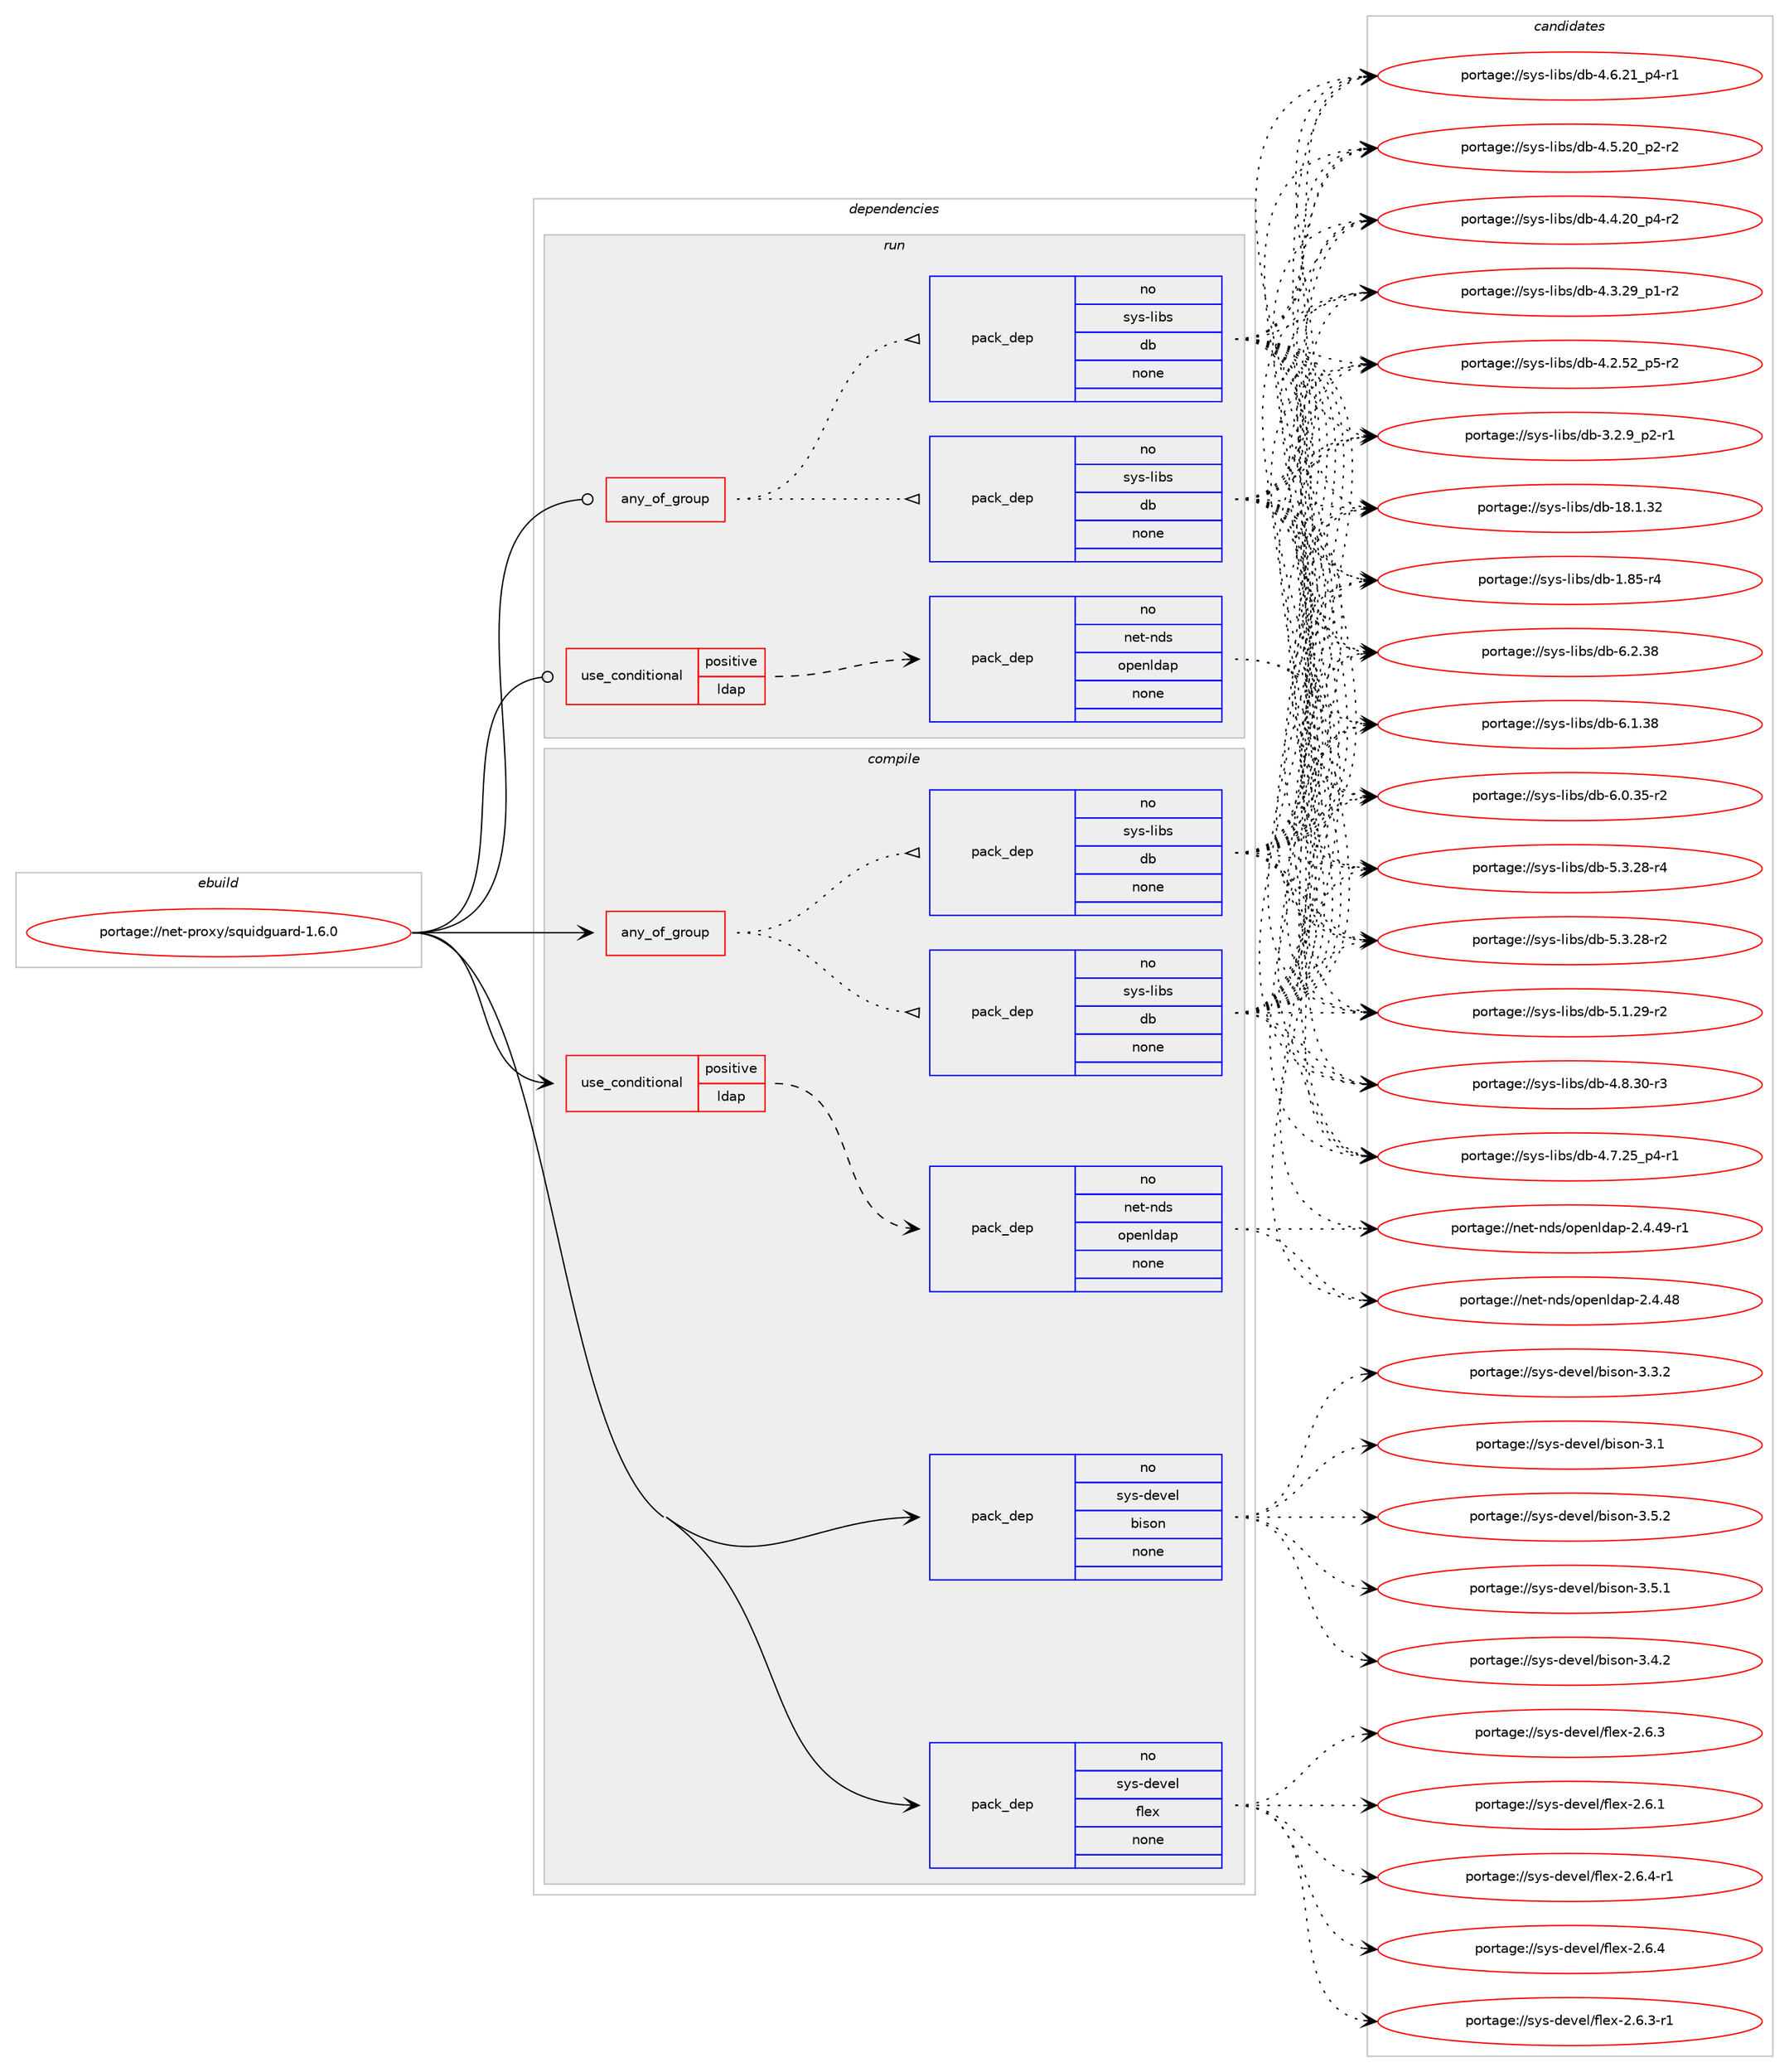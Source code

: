 digraph prolog {

# *************
# Graph options
# *************

newrank=true;
concentrate=true;
compound=true;
graph [rankdir=LR,fontname=Helvetica,fontsize=10,ranksep=1.5];#, ranksep=2.5, nodesep=0.2];
edge  [arrowhead=vee];
node  [fontname=Helvetica,fontsize=10];

# **********
# The ebuild
# **********

subgraph cluster_leftcol {
color=gray;
rank=same;
label=<<i>ebuild</i>>;
id [label="portage://net-proxy/squidguard-1.6.0", color=red, width=4, href="../net-proxy/squidguard-1.6.0.svg"];
}

# ****************
# The dependencies
# ****************

subgraph cluster_midcol {
color=gray;
label=<<i>dependencies</i>>;
subgraph cluster_compile {
fillcolor="#eeeeee";
style=filled;
label=<<i>compile</i>>;
subgraph any1357 {
dependency71624 [label=<<TABLE BORDER="0" CELLBORDER="1" CELLSPACING="0" CELLPADDING="4"><TR><TD CELLPADDING="10">any_of_group</TD></TR></TABLE>>, shape=none, color=red];subgraph pack55879 {
dependency71625 [label=<<TABLE BORDER="0" CELLBORDER="1" CELLSPACING="0" CELLPADDING="4" WIDTH="220"><TR><TD ROWSPAN="6" CELLPADDING="30">pack_dep</TD></TR><TR><TD WIDTH="110">no</TD></TR><TR><TD>sys-libs</TD></TR><TR><TD>db</TD></TR><TR><TD>none</TD></TR><TR><TD></TD></TR></TABLE>>, shape=none, color=blue];
}
dependency71624:e -> dependency71625:w [weight=20,style="dotted",arrowhead="oinv"];
subgraph pack55880 {
dependency71626 [label=<<TABLE BORDER="0" CELLBORDER="1" CELLSPACING="0" CELLPADDING="4" WIDTH="220"><TR><TD ROWSPAN="6" CELLPADDING="30">pack_dep</TD></TR><TR><TD WIDTH="110">no</TD></TR><TR><TD>sys-libs</TD></TR><TR><TD>db</TD></TR><TR><TD>none</TD></TR><TR><TD></TD></TR></TABLE>>, shape=none, color=blue];
}
dependency71624:e -> dependency71626:w [weight=20,style="dotted",arrowhead="oinv"];
}
id:e -> dependency71624:w [weight=20,style="solid",arrowhead="vee"];
subgraph cond14327 {
dependency71627 [label=<<TABLE BORDER="0" CELLBORDER="1" CELLSPACING="0" CELLPADDING="4"><TR><TD ROWSPAN="3" CELLPADDING="10">use_conditional</TD></TR><TR><TD>positive</TD></TR><TR><TD>ldap</TD></TR></TABLE>>, shape=none, color=red];
subgraph pack55881 {
dependency71628 [label=<<TABLE BORDER="0" CELLBORDER="1" CELLSPACING="0" CELLPADDING="4" WIDTH="220"><TR><TD ROWSPAN="6" CELLPADDING="30">pack_dep</TD></TR><TR><TD WIDTH="110">no</TD></TR><TR><TD>net-nds</TD></TR><TR><TD>openldap</TD></TR><TR><TD>none</TD></TR><TR><TD></TD></TR></TABLE>>, shape=none, color=blue];
}
dependency71627:e -> dependency71628:w [weight=20,style="dashed",arrowhead="vee"];
}
id:e -> dependency71627:w [weight=20,style="solid",arrowhead="vee"];
subgraph pack55882 {
dependency71629 [label=<<TABLE BORDER="0" CELLBORDER="1" CELLSPACING="0" CELLPADDING="4" WIDTH="220"><TR><TD ROWSPAN="6" CELLPADDING="30">pack_dep</TD></TR><TR><TD WIDTH="110">no</TD></TR><TR><TD>sys-devel</TD></TR><TR><TD>bison</TD></TR><TR><TD>none</TD></TR><TR><TD></TD></TR></TABLE>>, shape=none, color=blue];
}
id:e -> dependency71629:w [weight=20,style="solid",arrowhead="vee"];
subgraph pack55883 {
dependency71630 [label=<<TABLE BORDER="0" CELLBORDER="1" CELLSPACING="0" CELLPADDING="4" WIDTH="220"><TR><TD ROWSPAN="6" CELLPADDING="30">pack_dep</TD></TR><TR><TD WIDTH="110">no</TD></TR><TR><TD>sys-devel</TD></TR><TR><TD>flex</TD></TR><TR><TD>none</TD></TR><TR><TD></TD></TR></TABLE>>, shape=none, color=blue];
}
id:e -> dependency71630:w [weight=20,style="solid",arrowhead="vee"];
}
subgraph cluster_compileandrun {
fillcolor="#eeeeee";
style=filled;
label=<<i>compile and run</i>>;
}
subgraph cluster_run {
fillcolor="#eeeeee";
style=filled;
label=<<i>run</i>>;
subgraph any1358 {
dependency71631 [label=<<TABLE BORDER="0" CELLBORDER="1" CELLSPACING="0" CELLPADDING="4"><TR><TD CELLPADDING="10">any_of_group</TD></TR></TABLE>>, shape=none, color=red];subgraph pack55884 {
dependency71632 [label=<<TABLE BORDER="0" CELLBORDER="1" CELLSPACING="0" CELLPADDING="4" WIDTH="220"><TR><TD ROWSPAN="6" CELLPADDING="30">pack_dep</TD></TR><TR><TD WIDTH="110">no</TD></TR><TR><TD>sys-libs</TD></TR><TR><TD>db</TD></TR><TR><TD>none</TD></TR><TR><TD></TD></TR></TABLE>>, shape=none, color=blue];
}
dependency71631:e -> dependency71632:w [weight=20,style="dotted",arrowhead="oinv"];
subgraph pack55885 {
dependency71633 [label=<<TABLE BORDER="0" CELLBORDER="1" CELLSPACING="0" CELLPADDING="4" WIDTH="220"><TR><TD ROWSPAN="6" CELLPADDING="30">pack_dep</TD></TR><TR><TD WIDTH="110">no</TD></TR><TR><TD>sys-libs</TD></TR><TR><TD>db</TD></TR><TR><TD>none</TD></TR><TR><TD></TD></TR></TABLE>>, shape=none, color=blue];
}
dependency71631:e -> dependency71633:w [weight=20,style="dotted",arrowhead="oinv"];
}
id:e -> dependency71631:w [weight=20,style="solid",arrowhead="odot"];
subgraph cond14328 {
dependency71634 [label=<<TABLE BORDER="0" CELLBORDER="1" CELLSPACING="0" CELLPADDING="4"><TR><TD ROWSPAN="3" CELLPADDING="10">use_conditional</TD></TR><TR><TD>positive</TD></TR><TR><TD>ldap</TD></TR></TABLE>>, shape=none, color=red];
subgraph pack55886 {
dependency71635 [label=<<TABLE BORDER="0" CELLBORDER="1" CELLSPACING="0" CELLPADDING="4" WIDTH="220"><TR><TD ROWSPAN="6" CELLPADDING="30">pack_dep</TD></TR><TR><TD WIDTH="110">no</TD></TR><TR><TD>net-nds</TD></TR><TR><TD>openldap</TD></TR><TR><TD>none</TD></TR><TR><TD></TD></TR></TABLE>>, shape=none, color=blue];
}
dependency71634:e -> dependency71635:w [weight=20,style="dashed",arrowhead="vee"];
}
id:e -> dependency71634:w [weight=20,style="solid",arrowhead="odot"];
}
}

# **************
# The candidates
# **************

subgraph cluster_choices {
rank=same;
color=gray;
label=<<i>candidates</i>>;

subgraph choice55879 {
color=black;
nodesep=1;
choice1151211154510810598115471009845544650465156 [label="portage://sys-libs/db-6.2.38", color=red, width=4,href="../sys-libs/db-6.2.38.svg"];
choice1151211154510810598115471009845544649465156 [label="portage://sys-libs/db-6.1.38", color=red, width=4,href="../sys-libs/db-6.1.38.svg"];
choice11512111545108105981154710098455446484651534511450 [label="portage://sys-libs/db-6.0.35-r2", color=red, width=4,href="../sys-libs/db-6.0.35-r2.svg"];
choice11512111545108105981154710098455346514650564511452 [label="portage://sys-libs/db-5.3.28-r4", color=red, width=4,href="../sys-libs/db-5.3.28-r4.svg"];
choice11512111545108105981154710098455346514650564511450 [label="portage://sys-libs/db-5.3.28-r2", color=red, width=4,href="../sys-libs/db-5.3.28-r2.svg"];
choice11512111545108105981154710098455346494650574511450 [label="portage://sys-libs/db-5.1.29-r2", color=red, width=4,href="../sys-libs/db-5.1.29-r2.svg"];
choice11512111545108105981154710098455246564651484511451 [label="portage://sys-libs/db-4.8.30-r3", color=red, width=4,href="../sys-libs/db-4.8.30-r3.svg"];
choice115121115451081059811547100984552465546505395112524511449 [label="portage://sys-libs/db-4.7.25_p4-r1", color=red, width=4,href="../sys-libs/db-4.7.25_p4-r1.svg"];
choice115121115451081059811547100984552465446504995112524511449 [label="portage://sys-libs/db-4.6.21_p4-r1", color=red, width=4,href="../sys-libs/db-4.6.21_p4-r1.svg"];
choice115121115451081059811547100984552465346504895112504511450 [label="portage://sys-libs/db-4.5.20_p2-r2", color=red, width=4,href="../sys-libs/db-4.5.20_p2-r2.svg"];
choice115121115451081059811547100984552465246504895112524511450 [label="portage://sys-libs/db-4.4.20_p4-r2", color=red, width=4,href="../sys-libs/db-4.4.20_p4-r2.svg"];
choice115121115451081059811547100984552465146505795112494511450 [label="portage://sys-libs/db-4.3.29_p1-r2", color=red, width=4,href="../sys-libs/db-4.3.29_p1-r2.svg"];
choice115121115451081059811547100984552465046535095112534511450 [label="portage://sys-libs/db-4.2.52_p5-r2", color=red, width=4,href="../sys-libs/db-4.2.52_p5-r2.svg"];
choice1151211154510810598115471009845514650465795112504511449 [label="portage://sys-libs/db-3.2.9_p2-r1", color=red, width=4,href="../sys-libs/db-3.2.9_p2-r1.svg"];
choice115121115451081059811547100984549564649465150 [label="portage://sys-libs/db-18.1.32", color=red, width=4,href="../sys-libs/db-18.1.32.svg"];
choice1151211154510810598115471009845494656534511452 [label="portage://sys-libs/db-1.85-r4", color=red, width=4,href="../sys-libs/db-1.85-r4.svg"];
dependency71625:e -> choice1151211154510810598115471009845544650465156:w [style=dotted,weight="100"];
dependency71625:e -> choice1151211154510810598115471009845544649465156:w [style=dotted,weight="100"];
dependency71625:e -> choice11512111545108105981154710098455446484651534511450:w [style=dotted,weight="100"];
dependency71625:e -> choice11512111545108105981154710098455346514650564511452:w [style=dotted,weight="100"];
dependency71625:e -> choice11512111545108105981154710098455346514650564511450:w [style=dotted,weight="100"];
dependency71625:e -> choice11512111545108105981154710098455346494650574511450:w [style=dotted,weight="100"];
dependency71625:e -> choice11512111545108105981154710098455246564651484511451:w [style=dotted,weight="100"];
dependency71625:e -> choice115121115451081059811547100984552465546505395112524511449:w [style=dotted,weight="100"];
dependency71625:e -> choice115121115451081059811547100984552465446504995112524511449:w [style=dotted,weight="100"];
dependency71625:e -> choice115121115451081059811547100984552465346504895112504511450:w [style=dotted,weight="100"];
dependency71625:e -> choice115121115451081059811547100984552465246504895112524511450:w [style=dotted,weight="100"];
dependency71625:e -> choice115121115451081059811547100984552465146505795112494511450:w [style=dotted,weight="100"];
dependency71625:e -> choice115121115451081059811547100984552465046535095112534511450:w [style=dotted,weight="100"];
dependency71625:e -> choice1151211154510810598115471009845514650465795112504511449:w [style=dotted,weight="100"];
dependency71625:e -> choice115121115451081059811547100984549564649465150:w [style=dotted,weight="100"];
dependency71625:e -> choice1151211154510810598115471009845494656534511452:w [style=dotted,weight="100"];
}
subgraph choice55880 {
color=black;
nodesep=1;
choice1151211154510810598115471009845544650465156 [label="portage://sys-libs/db-6.2.38", color=red, width=4,href="../sys-libs/db-6.2.38.svg"];
choice1151211154510810598115471009845544649465156 [label="portage://sys-libs/db-6.1.38", color=red, width=4,href="../sys-libs/db-6.1.38.svg"];
choice11512111545108105981154710098455446484651534511450 [label="portage://sys-libs/db-6.0.35-r2", color=red, width=4,href="../sys-libs/db-6.0.35-r2.svg"];
choice11512111545108105981154710098455346514650564511452 [label="portage://sys-libs/db-5.3.28-r4", color=red, width=4,href="../sys-libs/db-5.3.28-r4.svg"];
choice11512111545108105981154710098455346514650564511450 [label="portage://sys-libs/db-5.3.28-r2", color=red, width=4,href="../sys-libs/db-5.3.28-r2.svg"];
choice11512111545108105981154710098455346494650574511450 [label="portage://sys-libs/db-5.1.29-r2", color=red, width=4,href="../sys-libs/db-5.1.29-r2.svg"];
choice11512111545108105981154710098455246564651484511451 [label="portage://sys-libs/db-4.8.30-r3", color=red, width=4,href="../sys-libs/db-4.8.30-r3.svg"];
choice115121115451081059811547100984552465546505395112524511449 [label="portage://sys-libs/db-4.7.25_p4-r1", color=red, width=4,href="../sys-libs/db-4.7.25_p4-r1.svg"];
choice115121115451081059811547100984552465446504995112524511449 [label="portage://sys-libs/db-4.6.21_p4-r1", color=red, width=4,href="../sys-libs/db-4.6.21_p4-r1.svg"];
choice115121115451081059811547100984552465346504895112504511450 [label="portage://sys-libs/db-4.5.20_p2-r2", color=red, width=4,href="../sys-libs/db-4.5.20_p2-r2.svg"];
choice115121115451081059811547100984552465246504895112524511450 [label="portage://sys-libs/db-4.4.20_p4-r2", color=red, width=4,href="../sys-libs/db-4.4.20_p4-r2.svg"];
choice115121115451081059811547100984552465146505795112494511450 [label="portage://sys-libs/db-4.3.29_p1-r2", color=red, width=4,href="../sys-libs/db-4.3.29_p1-r2.svg"];
choice115121115451081059811547100984552465046535095112534511450 [label="portage://sys-libs/db-4.2.52_p5-r2", color=red, width=4,href="../sys-libs/db-4.2.52_p5-r2.svg"];
choice1151211154510810598115471009845514650465795112504511449 [label="portage://sys-libs/db-3.2.9_p2-r1", color=red, width=4,href="../sys-libs/db-3.2.9_p2-r1.svg"];
choice115121115451081059811547100984549564649465150 [label="portage://sys-libs/db-18.1.32", color=red, width=4,href="../sys-libs/db-18.1.32.svg"];
choice1151211154510810598115471009845494656534511452 [label="portage://sys-libs/db-1.85-r4", color=red, width=4,href="../sys-libs/db-1.85-r4.svg"];
dependency71626:e -> choice1151211154510810598115471009845544650465156:w [style=dotted,weight="100"];
dependency71626:e -> choice1151211154510810598115471009845544649465156:w [style=dotted,weight="100"];
dependency71626:e -> choice11512111545108105981154710098455446484651534511450:w [style=dotted,weight="100"];
dependency71626:e -> choice11512111545108105981154710098455346514650564511452:w [style=dotted,weight="100"];
dependency71626:e -> choice11512111545108105981154710098455346514650564511450:w [style=dotted,weight="100"];
dependency71626:e -> choice11512111545108105981154710098455346494650574511450:w [style=dotted,weight="100"];
dependency71626:e -> choice11512111545108105981154710098455246564651484511451:w [style=dotted,weight="100"];
dependency71626:e -> choice115121115451081059811547100984552465546505395112524511449:w [style=dotted,weight="100"];
dependency71626:e -> choice115121115451081059811547100984552465446504995112524511449:w [style=dotted,weight="100"];
dependency71626:e -> choice115121115451081059811547100984552465346504895112504511450:w [style=dotted,weight="100"];
dependency71626:e -> choice115121115451081059811547100984552465246504895112524511450:w [style=dotted,weight="100"];
dependency71626:e -> choice115121115451081059811547100984552465146505795112494511450:w [style=dotted,weight="100"];
dependency71626:e -> choice115121115451081059811547100984552465046535095112534511450:w [style=dotted,weight="100"];
dependency71626:e -> choice1151211154510810598115471009845514650465795112504511449:w [style=dotted,weight="100"];
dependency71626:e -> choice115121115451081059811547100984549564649465150:w [style=dotted,weight="100"];
dependency71626:e -> choice1151211154510810598115471009845494656534511452:w [style=dotted,weight="100"];
}
subgraph choice55881 {
color=black;
nodesep=1;
choice110101116451101001154711111210111010810097112455046524652574511449 [label="portage://net-nds/openldap-2.4.49-r1", color=red, width=4,href="../net-nds/openldap-2.4.49-r1.svg"];
choice11010111645110100115471111121011101081009711245504652465256 [label="portage://net-nds/openldap-2.4.48", color=red, width=4,href="../net-nds/openldap-2.4.48.svg"];
dependency71628:e -> choice110101116451101001154711111210111010810097112455046524652574511449:w [style=dotted,weight="100"];
dependency71628:e -> choice11010111645110100115471111121011101081009711245504652465256:w [style=dotted,weight="100"];
}
subgraph choice55882 {
color=black;
nodesep=1;
choice115121115451001011181011084798105115111110455146534650 [label="portage://sys-devel/bison-3.5.2", color=red, width=4,href="../sys-devel/bison-3.5.2.svg"];
choice115121115451001011181011084798105115111110455146534649 [label="portage://sys-devel/bison-3.5.1", color=red, width=4,href="../sys-devel/bison-3.5.1.svg"];
choice115121115451001011181011084798105115111110455146524650 [label="portage://sys-devel/bison-3.4.2", color=red, width=4,href="../sys-devel/bison-3.4.2.svg"];
choice115121115451001011181011084798105115111110455146514650 [label="portage://sys-devel/bison-3.3.2", color=red, width=4,href="../sys-devel/bison-3.3.2.svg"];
choice11512111545100101118101108479810511511111045514649 [label="portage://sys-devel/bison-3.1", color=red, width=4,href="../sys-devel/bison-3.1.svg"];
dependency71629:e -> choice115121115451001011181011084798105115111110455146534650:w [style=dotted,weight="100"];
dependency71629:e -> choice115121115451001011181011084798105115111110455146534649:w [style=dotted,weight="100"];
dependency71629:e -> choice115121115451001011181011084798105115111110455146524650:w [style=dotted,weight="100"];
dependency71629:e -> choice115121115451001011181011084798105115111110455146514650:w [style=dotted,weight="100"];
dependency71629:e -> choice11512111545100101118101108479810511511111045514649:w [style=dotted,weight="100"];
}
subgraph choice55883 {
color=black;
nodesep=1;
choice11512111545100101118101108471021081011204550465446524511449 [label="portage://sys-devel/flex-2.6.4-r1", color=red, width=4,href="../sys-devel/flex-2.6.4-r1.svg"];
choice1151211154510010111810110847102108101120455046544652 [label="portage://sys-devel/flex-2.6.4", color=red, width=4,href="../sys-devel/flex-2.6.4.svg"];
choice11512111545100101118101108471021081011204550465446514511449 [label="portage://sys-devel/flex-2.6.3-r1", color=red, width=4,href="../sys-devel/flex-2.6.3-r1.svg"];
choice1151211154510010111810110847102108101120455046544651 [label="portage://sys-devel/flex-2.6.3", color=red, width=4,href="../sys-devel/flex-2.6.3.svg"];
choice1151211154510010111810110847102108101120455046544649 [label="portage://sys-devel/flex-2.6.1", color=red, width=4,href="../sys-devel/flex-2.6.1.svg"];
dependency71630:e -> choice11512111545100101118101108471021081011204550465446524511449:w [style=dotted,weight="100"];
dependency71630:e -> choice1151211154510010111810110847102108101120455046544652:w [style=dotted,weight="100"];
dependency71630:e -> choice11512111545100101118101108471021081011204550465446514511449:w [style=dotted,weight="100"];
dependency71630:e -> choice1151211154510010111810110847102108101120455046544651:w [style=dotted,weight="100"];
dependency71630:e -> choice1151211154510010111810110847102108101120455046544649:w [style=dotted,weight="100"];
}
subgraph choice55884 {
color=black;
nodesep=1;
choice1151211154510810598115471009845544650465156 [label="portage://sys-libs/db-6.2.38", color=red, width=4,href="../sys-libs/db-6.2.38.svg"];
choice1151211154510810598115471009845544649465156 [label="portage://sys-libs/db-6.1.38", color=red, width=4,href="../sys-libs/db-6.1.38.svg"];
choice11512111545108105981154710098455446484651534511450 [label="portage://sys-libs/db-6.0.35-r2", color=red, width=4,href="../sys-libs/db-6.0.35-r2.svg"];
choice11512111545108105981154710098455346514650564511452 [label="portage://sys-libs/db-5.3.28-r4", color=red, width=4,href="../sys-libs/db-5.3.28-r4.svg"];
choice11512111545108105981154710098455346514650564511450 [label="portage://sys-libs/db-5.3.28-r2", color=red, width=4,href="../sys-libs/db-5.3.28-r2.svg"];
choice11512111545108105981154710098455346494650574511450 [label="portage://sys-libs/db-5.1.29-r2", color=red, width=4,href="../sys-libs/db-5.1.29-r2.svg"];
choice11512111545108105981154710098455246564651484511451 [label="portage://sys-libs/db-4.8.30-r3", color=red, width=4,href="../sys-libs/db-4.8.30-r3.svg"];
choice115121115451081059811547100984552465546505395112524511449 [label="portage://sys-libs/db-4.7.25_p4-r1", color=red, width=4,href="../sys-libs/db-4.7.25_p4-r1.svg"];
choice115121115451081059811547100984552465446504995112524511449 [label="portage://sys-libs/db-4.6.21_p4-r1", color=red, width=4,href="../sys-libs/db-4.6.21_p4-r1.svg"];
choice115121115451081059811547100984552465346504895112504511450 [label="portage://sys-libs/db-4.5.20_p2-r2", color=red, width=4,href="../sys-libs/db-4.5.20_p2-r2.svg"];
choice115121115451081059811547100984552465246504895112524511450 [label="portage://sys-libs/db-4.4.20_p4-r2", color=red, width=4,href="../sys-libs/db-4.4.20_p4-r2.svg"];
choice115121115451081059811547100984552465146505795112494511450 [label="portage://sys-libs/db-4.3.29_p1-r2", color=red, width=4,href="../sys-libs/db-4.3.29_p1-r2.svg"];
choice115121115451081059811547100984552465046535095112534511450 [label="portage://sys-libs/db-4.2.52_p5-r2", color=red, width=4,href="../sys-libs/db-4.2.52_p5-r2.svg"];
choice1151211154510810598115471009845514650465795112504511449 [label="portage://sys-libs/db-3.2.9_p2-r1", color=red, width=4,href="../sys-libs/db-3.2.9_p2-r1.svg"];
choice115121115451081059811547100984549564649465150 [label="portage://sys-libs/db-18.1.32", color=red, width=4,href="../sys-libs/db-18.1.32.svg"];
choice1151211154510810598115471009845494656534511452 [label="portage://sys-libs/db-1.85-r4", color=red, width=4,href="../sys-libs/db-1.85-r4.svg"];
dependency71632:e -> choice1151211154510810598115471009845544650465156:w [style=dotted,weight="100"];
dependency71632:e -> choice1151211154510810598115471009845544649465156:w [style=dotted,weight="100"];
dependency71632:e -> choice11512111545108105981154710098455446484651534511450:w [style=dotted,weight="100"];
dependency71632:e -> choice11512111545108105981154710098455346514650564511452:w [style=dotted,weight="100"];
dependency71632:e -> choice11512111545108105981154710098455346514650564511450:w [style=dotted,weight="100"];
dependency71632:e -> choice11512111545108105981154710098455346494650574511450:w [style=dotted,weight="100"];
dependency71632:e -> choice11512111545108105981154710098455246564651484511451:w [style=dotted,weight="100"];
dependency71632:e -> choice115121115451081059811547100984552465546505395112524511449:w [style=dotted,weight="100"];
dependency71632:e -> choice115121115451081059811547100984552465446504995112524511449:w [style=dotted,weight="100"];
dependency71632:e -> choice115121115451081059811547100984552465346504895112504511450:w [style=dotted,weight="100"];
dependency71632:e -> choice115121115451081059811547100984552465246504895112524511450:w [style=dotted,weight="100"];
dependency71632:e -> choice115121115451081059811547100984552465146505795112494511450:w [style=dotted,weight="100"];
dependency71632:e -> choice115121115451081059811547100984552465046535095112534511450:w [style=dotted,weight="100"];
dependency71632:e -> choice1151211154510810598115471009845514650465795112504511449:w [style=dotted,weight="100"];
dependency71632:e -> choice115121115451081059811547100984549564649465150:w [style=dotted,weight="100"];
dependency71632:e -> choice1151211154510810598115471009845494656534511452:w [style=dotted,weight="100"];
}
subgraph choice55885 {
color=black;
nodesep=1;
choice1151211154510810598115471009845544650465156 [label="portage://sys-libs/db-6.2.38", color=red, width=4,href="../sys-libs/db-6.2.38.svg"];
choice1151211154510810598115471009845544649465156 [label="portage://sys-libs/db-6.1.38", color=red, width=4,href="../sys-libs/db-6.1.38.svg"];
choice11512111545108105981154710098455446484651534511450 [label="portage://sys-libs/db-6.0.35-r2", color=red, width=4,href="../sys-libs/db-6.0.35-r2.svg"];
choice11512111545108105981154710098455346514650564511452 [label="portage://sys-libs/db-5.3.28-r4", color=red, width=4,href="../sys-libs/db-5.3.28-r4.svg"];
choice11512111545108105981154710098455346514650564511450 [label="portage://sys-libs/db-5.3.28-r2", color=red, width=4,href="../sys-libs/db-5.3.28-r2.svg"];
choice11512111545108105981154710098455346494650574511450 [label="portage://sys-libs/db-5.1.29-r2", color=red, width=4,href="../sys-libs/db-5.1.29-r2.svg"];
choice11512111545108105981154710098455246564651484511451 [label="portage://sys-libs/db-4.8.30-r3", color=red, width=4,href="../sys-libs/db-4.8.30-r3.svg"];
choice115121115451081059811547100984552465546505395112524511449 [label="portage://sys-libs/db-4.7.25_p4-r1", color=red, width=4,href="../sys-libs/db-4.7.25_p4-r1.svg"];
choice115121115451081059811547100984552465446504995112524511449 [label="portage://sys-libs/db-4.6.21_p4-r1", color=red, width=4,href="../sys-libs/db-4.6.21_p4-r1.svg"];
choice115121115451081059811547100984552465346504895112504511450 [label="portage://sys-libs/db-4.5.20_p2-r2", color=red, width=4,href="../sys-libs/db-4.5.20_p2-r2.svg"];
choice115121115451081059811547100984552465246504895112524511450 [label="portage://sys-libs/db-4.4.20_p4-r2", color=red, width=4,href="../sys-libs/db-4.4.20_p4-r2.svg"];
choice115121115451081059811547100984552465146505795112494511450 [label="portage://sys-libs/db-4.3.29_p1-r2", color=red, width=4,href="../sys-libs/db-4.3.29_p1-r2.svg"];
choice115121115451081059811547100984552465046535095112534511450 [label="portage://sys-libs/db-4.2.52_p5-r2", color=red, width=4,href="../sys-libs/db-4.2.52_p5-r2.svg"];
choice1151211154510810598115471009845514650465795112504511449 [label="portage://sys-libs/db-3.2.9_p2-r1", color=red, width=4,href="../sys-libs/db-3.2.9_p2-r1.svg"];
choice115121115451081059811547100984549564649465150 [label="portage://sys-libs/db-18.1.32", color=red, width=4,href="../sys-libs/db-18.1.32.svg"];
choice1151211154510810598115471009845494656534511452 [label="portage://sys-libs/db-1.85-r4", color=red, width=4,href="../sys-libs/db-1.85-r4.svg"];
dependency71633:e -> choice1151211154510810598115471009845544650465156:w [style=dotted,weight="100"];
dependency71633:e -> choice1151211154510810598115471009845544649465156:w [style=dotted,weight="100"];
dependency71633:e -> choice11512111545108105981154710098455446484651534511450:w [style=dotted,weight="100"];
dependency71633:e -> choice11512111545108105981154710098455346514650564511452:w [style=dotted,weight="100"];
dependency71633:e -> choice11512111545108105981154710098455346514650564511450:w [style=dotted,weight="100"];
dependency71633:e -> choice11512111545108105981154710098455346494650574511450:w [style=dotted,weight="100"];
dependency71633:e -> choice11512111545108105981154710098455246564651484511451:w [style=dotted,weight="100"];
dependency71633:e -> choice115121115451081059811547100984552465546505395112524511449:w [style=dotted,weight="100"];
dependency71633:e -> choice115121115451081059811547100984552465446504995112524511449:w [style=dotted,weight="100"];
dependency71633:e -> choice115121115451081059811547100984552465346504895112504511450:w [style=dotted,weight="100"];
dependency71633:e -> choice115121115451081059811547100984552465246504895112524511450:w [style=dotted,weight="100"];
dependency71633:e -> choice115121115451081059811547100984552465146505795112494511450:w [style=dotted,weight="100"];
dependency71633:e -> choice115121115451081059811547100984552465046535095112534511450:w [style=dotted,weight="100"];
dependency71633:e -> choice1151211154510810598115471009845514650465795112504511449:w [style=dotted,weight="100"];
dependency71633:e -> choice115121115451081059811547100984549564649465150:w [style=dotted,weight="100"];
dependency71633:e -> choice1151211154510810598115471009845494656534511452:w [style=dotted,weight="100"];
}
subgraph choice55886 {
color=black;
nodesep=1;
choice110101116451101001154711111210111010810097112455046524652574511449 [label="portage://net-nds/openldap-2.4.49-r1", color=red, width=4,href="../net-nds/openldap-2.4.49-r1.svg"];
choice11010111645110100115471111121011101081009711245504652465256 [label="portage://net-nds/openldap-2.4.48", color=red, width=4,href="../net-nds/openldap-2.4.48.svg"];
dependency71635:e -> choice110101116451101001154711111210111010810097112455046524652574511449:w [style=dotted,weight="100"];
dependency71635:e -> choice11010111645110100115471111121011101081009711245504652465256:w [style=dotted,weight="100"];
}
}

}

